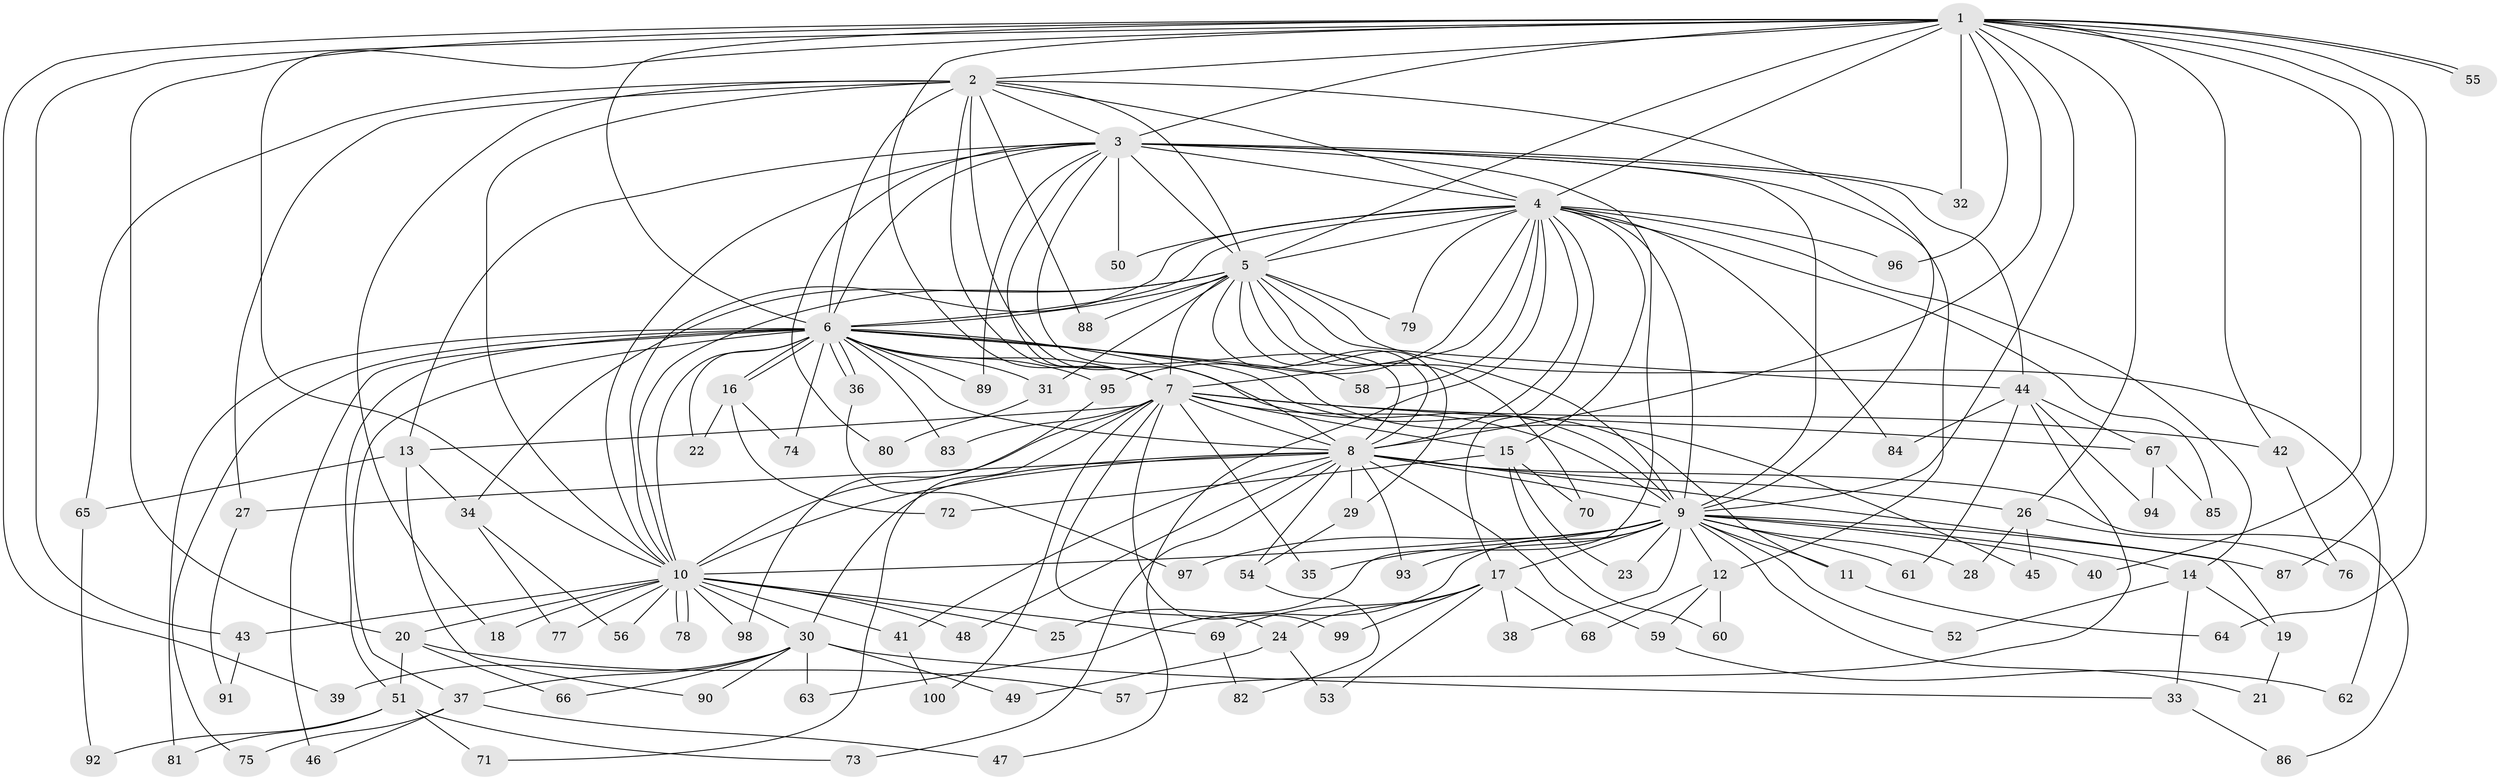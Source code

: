 // Generated by graph-tools (version 1.1) at 2025/38/02/21/25 10:38:52]
// undirected, 100 vertices, 225 edges
graph export_dot {
graph [start="1"]
  node [color=gray90,style=filled];
  1;
  2;
  3;
  4;
  5;
  6;
  7;
  8;
  9;
  10;
  11;
  12;
  13;
  14;
  15;
  16;
  17;
  18;
  19;
  20;
  21;
  22;
  23;
  24;
  25;
  26;
  27;
  28;
  29;
  30;
  31;
  32;
  33;
  34;
  35;
  36;
  37;
  38;
  39;
  40;
  41;
  42;
  43;
  44;
  45;
  46;
  47;
  48;
  49;
  50;
  51;
  52;
  53;
  54;
  55;
  56;
  57;
  58;
  59;
  60;
  61;
  62;
  63;
  64;
  65;
  66;
  67;
  68;
  69;
  70;
  71;
  72;
  73;
  74;
  75;
  76;
  77;
  78;
  79;
  80;
  81;
  82;
  83;
  84;
  85;
  86;
  87;
  88;
  89;
  90;
  91;
  92;
  93;
  94;
  95;
  96;
  97;
  98;
  99;
  100;
  1 -- 2;
  1 -- 3;
  1 -- 4;
  1 -- 5;
  1 -- 6;
  1 -- 7;
  1 -- 8;
  1 -- 9;
  1 -- 10;
  1 -- 20;
  1 -- 26;
  1 -- 32;
  1 -- 39;
  1 -- 40;
  1 -- 42;
  1 -- 43;
  1 -- 55;
  1 -- 55;
  1 -- 64;
  1 -- 87;
  1 -- 96;
  2 -- 3;
  2 -- 4;
  2 -- 5;
  2 -- 6;
  2 -- 7;
  2 -- 8;
  2 -- 9;
  2 -- 10;
  2 -- 18;
  2 -- 27;
  2 -- 65;
  2 -- 88;
  3 -- 4;
  3 -- 5;
  3 -- 6;
  3 -- 7;
  3 -- 8;
  3 -- 9;
  3 -- 10;
  3 -- 12;
  3 -- 13;
  3 -- 25;
  3 -- 32;
  3 -- 44;
  3 -- 50;
  3 -- 80;
  3 -- 89;
  4 -- 5;
  4 -- 6;
  4 -- 7;
  4 -- 8;
  4 -- 9;
  4 -- 10;
  4 -- 14;
  4 -- 15;
  4 -- 17;
  4 -- 47;
  4 -- 50;
  4 -- 58;
  4 -- 79;
  4 -- 84;
  4 -- 85;
  4 -- 95;
  4 -- 96;
  5 -- 6;
  5 -- 7;
  5 -- 8;
  5 -- 9;
  5 -- 10;
  5 -- 29;
  5 -- 31;
  5 -- 34;
  5 -- 44;
  5 -- 62;
  5 -- 70;
  5 -- 79;
  5 -- 88;
  6 -- 7;
  6 -- 8;
  6 -- 9;
  6 -- 10;
  6 -- 11;
  6 -- 16;
  6 -- 16;
  6 -- 22;
  6 -- 31;
  6 -- 36;
  6 -- 36;
  6 -- 37;
  6 -- 45;
  6 -- 46;
  6 -- 51;
  6 -- 58;
  6 -- 74;
  6 -- 75;
  6 -- 81;
  6 -- 83;
  6 -- 89;
  6 -- 95;
  7 -- 8;
  7 -- 9;
  7 -- 10;
  7 -- 13;
  7 -- 15;
  7 -- 24;
  7 -- 35;
  7 -- 42;
  7 -- 67;
  7 -- 71;
  7 -- 83;
  7 -- 99;
  7 -- 100;
  8 -- 9;
  8 -- 10;
  8 -- 19;
  8 -- 26;
  8 -- 27;
  8 -- 29;
  8 -- 30;
  8 -- 41;
  8 -- 48;
  8 -- 54;
  8 -- 59;
  8 -- 73;
  8 -- 86;
  8 -- 93;
  9 -- 10;
  9 -- 11;
  9 -- 12;
  9 -- 14;
  9 -- 17;
  9 -- 21;
  9 -- 23;
  9 -- 28;
  9 -- 35;
  9 -- 38;
  9 -- 40;
  9 -- 52;
  9 -- 61;
  9 -- 63;
  9 -- 87;
  9 -- 93;
  9 -- 97;
  10 -- 18;
  10 -- 20;
  10 -- 25;
  10 -- 30;
  10 -- 41;
  10 -- 43;
  10 -- 48;
  10 -- 56;
  10 -- 69;
  10 -- 77;
  10 -- 78;
  10 -- 78;
  10 -- 98;
  11 -- 64;
  12 -- 59;
  12 -- 60;
  12 -- 68;
  13 -- 34;
  13 -- 65;
  13 -- 90;
  14 -- 19;
  14 -- 33;
  14 -- 52;
  15 -- 23;
  15 -- 60;
  15 -- 70;
  15 -- 72;
  16 -- 22;
  16 -- 72;
  16 -- 74;
  17 -- 24;
  17 -- 38;
  17 -- 53;
  17 -- 68;
  17 -- 69;
  17 -- 99;
  19 -- 21;
  20 -- 51;
  20 -- 57;
  20 -- 66;
  24 -- 49;
  24 -- 53;
  26 -- 28;
  26 -- 45;
  26 -- 76;
  27 -- 91;
  29 -- 54;
  30 -- 33;
  30 -- 37;
  30 -- 39;
  30 -- 49;
  30 -- 63;
  30 -- 66;
  30 -- 90;
  31 -- 80;
  33 -- 86;
  34 -- 56;
  34 -- 77;
  36 -- 97;
  37 -- 46;
  37 -- 47;
  37 -- 75;
  41 -- 100;
  42 -- 76;
  43 -- 91;
  44 -- 57;
  44 -- 61;
  44 -- 67;
  44 -- 84;
  44 -- 94;
  51 -- 71;
  51 -- 73;
  51 -- 81;
  51 -- 92;
  54 -- 82;
  59 -- 62;
  65 -- 92;
  67 -- 85;
  67 -- 94;
  69 -- 82;
  95 -- 98;
}
